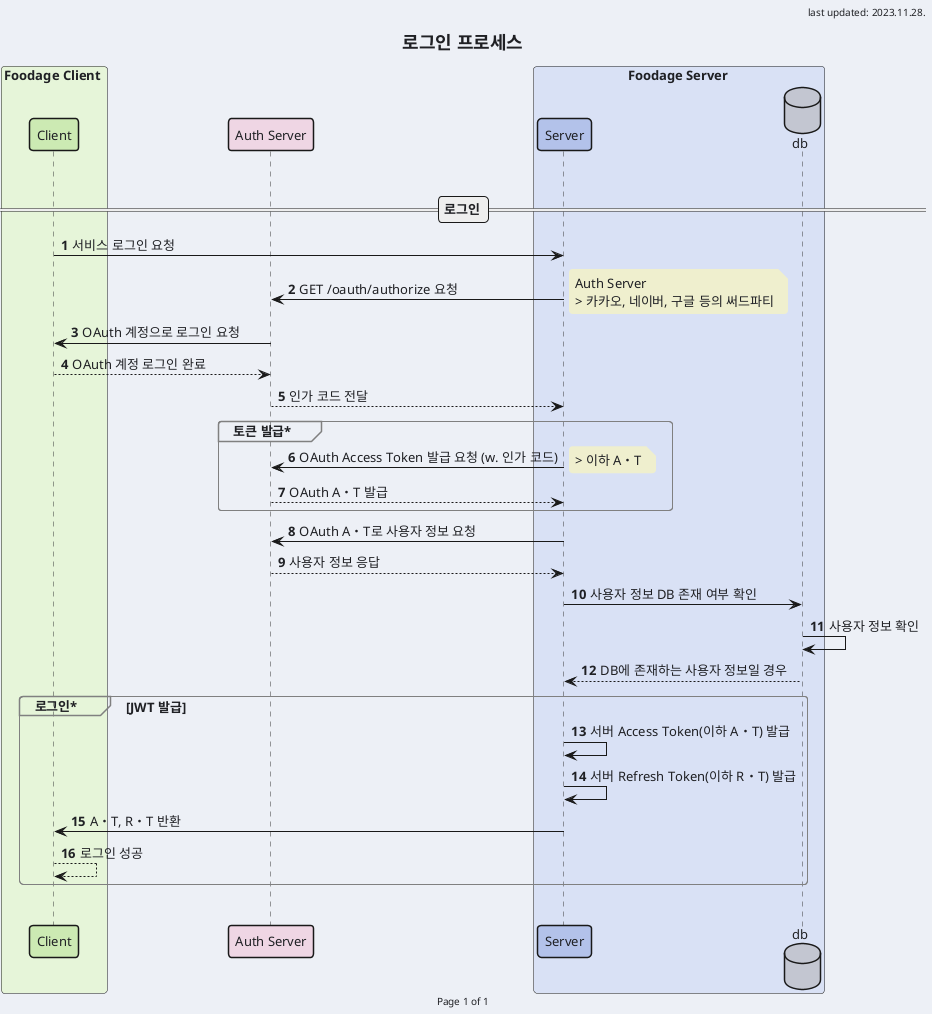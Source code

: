 @startuml
!theme mars
header last updated: 2023.11.28.
footer Page %page% of %lastpage%
title
    <size:18> 로그인 프로세스 </size>
end title

''''''''
' skin '
''''''''
skinparam backgroundColor #edf0f6
skinparam defaultFontName Arial
skinparam defaultFontSize 13
skinparam defaultFontColor #1f2024
skinparam sequenceGroupBackgroundColor transparent
skinparam sequenceGroupBorderColor gray
skinparam noteBackgroundColor #efefce
skinparam noteBorderColor transparent

'''''''
'actor User as user
box Foodage Client #e6f5d9
    participant "Client" as client #cceab3
end box
'''''''
    participant "Auth Server" as a_server #efd6e4
'''''''
box Foodage Server #d9e1f5
    participant "Server" as server #b3c2ea
    database db #c3c6d1
end box
'''''''
autonumber


|||
== 로그인==

'로그인
client -> server: 서비스 로그인 요청
server -> a_server: GET /oauth/authorize 요청
  note right: Auth Server\n> 카카오, 네이버, 구글 등의 써드파티
a_server -> client: OAuth 계정으로 로그인 요청

'서비스 회원가입 & 로그인
client --> a_server: OAuth 계정 로그인 완료
a_server --> server: 인가 코드 전달

group 토큰 발급*
    ''' at 발급
    server -> a_server: OAuth Access Token 발급 요청 (w. 인가 코드)
      note right: > 이하 A・T
    a_server --> server: OAuth A・T 발급
end

''' at로 사용자 정보 확인
server -> a_server: OAuth A・T로 사용자 정보 요청
a_server --> server: 사용자 정보 응답
server -> db: 사용자 정보 DB 존재 여부 확인
db -> db: 사용자 정보 확인
db --> server: DB에 존재하는 사용자 정보일 경우

'서비스 로그인
group 로그인* [JWT 발급]
    server -> server: 서버 Access Token(이하 A・T) 발급
    server -> server: 서버 Refresh Token(이하 R・T) 발급
    server -> client: A・T, R・T 반환
    client --> client: 로그인 성공
end

|||

@enduml
